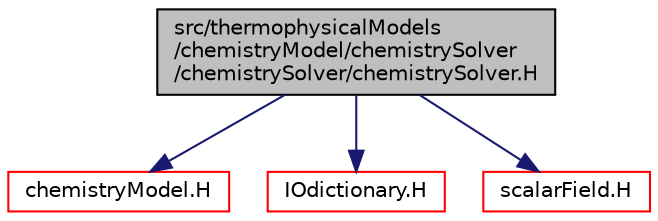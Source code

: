 digraph "src/thermophysicalModels/chemistryModel/chemistrySolver/chemistrySolver/chemistrySolver.H"
{
  bgcolor="transparent";
  edge [fontname="Helvetica",fontsize="10",labelfontname="Helvetica",labelfontsize="10"];
  node [fontname="Helvetica",fontsize="10",shape=record];
  Node0 [label="src/thermophysicalModels\l/chemistryModel/chemistrySolver\l/chemistrySolver/chemistrySolver.H",height=0.2,width=0.4,color="black", fillcolor="grey75", style="filled", fontcolor="black"];
  Node0 -> Node1 [color="midnightblue",fontsize="10",style="solid",fontname="Helvetica"];
  Node1 [label="chemistryModel.H",height=0.2,width=0.4,color="red",URL="$a15806.html"];
  Node0 -> Node311 [color="midnightblue",fontsize="10",style="solid",fontname="Helvetica"];
  Node311 [label="IOdictionary.H",height=0.2,width=0.4,color="red",URL="$a09749.html"];
  Node0 -> Node74 [color="midnightblue",fontsize="10",style="solid",fontname="Helvetica"];
  Node74 [label="scalarField.H",height=0.2,width=0.4,color="red",URL="$a10370.html"];
}
